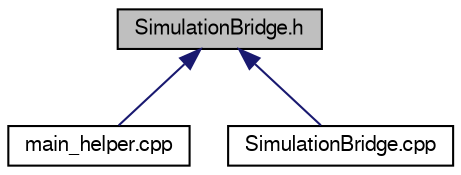 digraph "SimulationBridge.h"
{
  edge [fontname="FreeSans",fontsize="10",labelfontname="FreeSans",labelfontsize="10"];
  node [fontname="FreeSans",fontsize="10",shape=record];
  Node1 [label="SimulationBridge.h",height=0.2,width=0.4,color="black", fillcolor="grey75", style="filled", fontcolor="black"];
  Node1 -> Node2 [dir="back",color="midnightblue",fontsize="10",style="solid",fontname="FreeSans"];
  Node2 [label="main_helper.cpp",height=0.2,width=0.4,color="black", fillcolor="white", style="filled",URL="$d3/dfa/main__helper_8cpp.html"];
  Node1 -> Node3 [dir="back",color="midnightblue",fontsize="10",style="solid",fontname="FreeSans"];
  Node3 [label="SimulationBridge.cpp",height=0.2,width=0.4,color="black", fillcolor="white", style="filled",URL="$dc/da6/_simulation_bridge_8cpp.html"];
}
